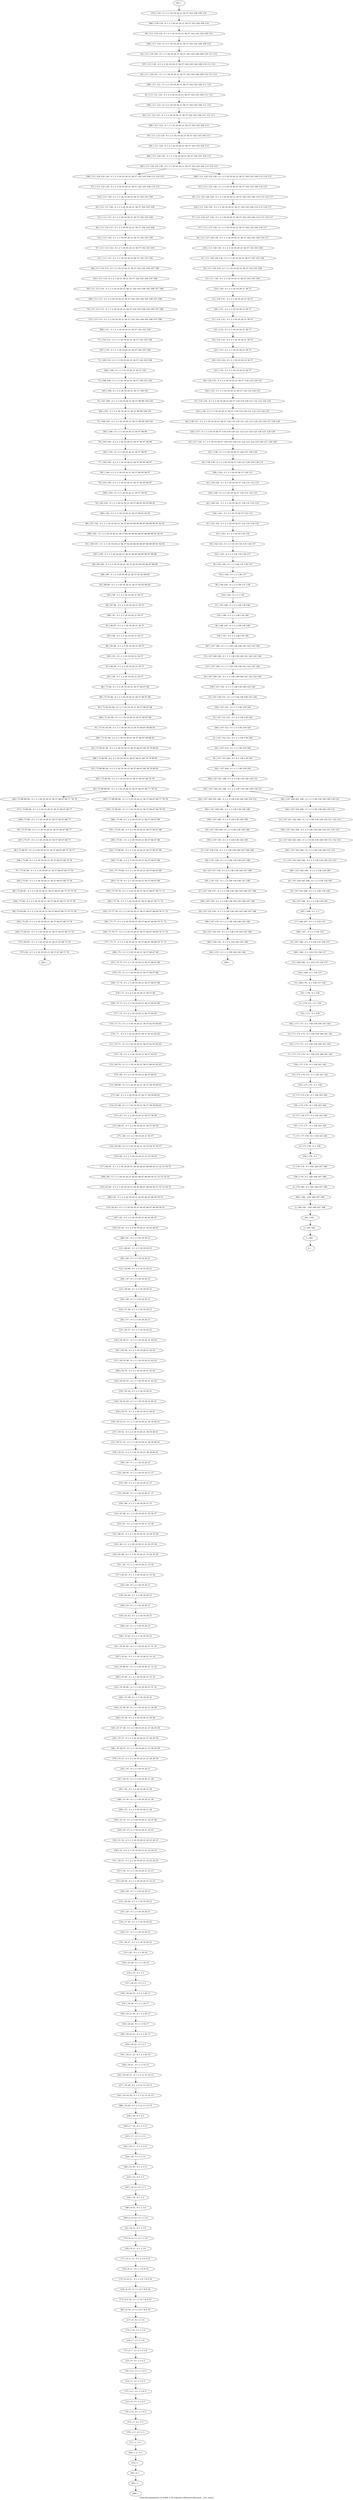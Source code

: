 digraph G {
graph [label="Tree-decomposition of width 3 for register allocator (function _test_start)"]
0[label="0 | : "];
1[label="1 | 182 : "];
2[label="2 | 181 182 : "];
3[label="3 | 180 181 : 165 166 167 168 "];
4[label="4 | 179 180 : 0 1 165 166 167 168 "];
5[label="5 | 178 179 : 0 1 165 166 167 168 "];
6[label="6 | 171 178 : 0 1 158 "];
7[label="7 | 171 177 178 : 0 1 158 163 164 "];
8[label="8 | 171 176 177 : 0 1 158 163 164 "];
9[label="9 | 171 175 176 : 0 1 158 163 164 "];
10[label="10 | 171 174 175 : 0 1 158 161 162 "];
11[label="11 | 171 173 174 : 0 1 158 159 160 161 162 "];
12[label="12 | 171 172 173 : 0 1 158 159 160 161 162 "];
13[label="13 | 170 171 : 0 1 158 "];
14[label="14 | 169 170 : 0 1 156 157 158 "];
15[label="15 | 168 169 : 0 1 154 155 156 157 "];
16[label="16 | 167 168 : 0 1 2 3 154 155 156 157 "];
17[label="17 | 166 167 : 0 1 2 3 154 155 "];
18[label="18 | 147 166 : 0 1 2 3 138 139 140 "];
19[label="19 | 147 165 166 : 0 1 2 3 138 139 140 "];
20[label="20 | 147 164 165 166 : 0 1 2 3 138 139 140 "];
21[label="21 | 147 163 164 166 : 0 1 2 3 138 139 140 152 153 "];
22[label="22 | 147 162 163 166 : 0 1 2 3 138 139 140 150 151 152 153 "];
23[label="23 | 147 161 162 166 : 0 1 2 3 138 139 140 150 151 152 153 "];
24[label="24 | 147 159 160 : 0 1 2 3 138 139 140 149 "];
25[label="25 | 147 158 159 : 0 1 2 3 138 139 140 147 148 149 "];
26[label="26 | 147 157 158 : 0 1 2 3 138 139 140 147 148 "];
27[label="27 | 147 156 157 : 0 1 2 3 138 139 140 145 146 147 148 "];
28[label="28 | 147 155 156 : 0 1 2 3 138 139 140 145 146 147 148 "];
29[label="29 | 147 154 155 : 0 1 2 3 138 139 140 145 146 "];
30[label="30 | 147 153 166 : 0 1 2 3 138 139 140 "];
31[label="31 | 147 152 153 : 0 1 2 3 138 139 140 "];
32[label="32 | 147 151 152 : 0 1 2 3 138 139 140 "];
33[label="33 | 147 150 151 : 0 1 2 3 138 139 140 143 144 "];
34[label="34 | 147 149 150 : 0 1 2 3 138 139 140 141 142 143 144 "];
35[label="35 | 147 148 149 : 0 1 2 3 138 139 140 141 142 143 144 "];
36[label="36 | 146 147 : 0 1 2 3 138 139 140 "];
37[label="37 | 145 146 : 0 1 2 3 138 139 140 "];
38[label="38 | 144 145 : 0 1 2 3 136 137 138 "];
39[label="39 | 143 144 : 0 1 2 3 134 135 136 137 "];
40[label="40 | 142 143 : 0 1 2 3 18 19 134 135 136 137 "];
41[label="41 | 141 142 : 0 1 2 3 18 19 56 57 132 133 134 135 "];
42[label="42 | 140 141 : 0 1 2 3 18 19 56 57 130 131 132 133 "];
43[label="43 | 139 140 : 0 1 2 3 18 19 56 57 130 131 132 133 "];
44[label="44 | 138 139 : 0 1 2 3 18 19 56 57 126 127 128 129 130 131 "];
45[label="45 | 137 138 : 0 1 2 3 18 19 56 57 118 119 120 121 122 123 124 125 126 127 128 129 "];
46[label="46 | 136 137 : 0 1 2 3 18 19 20 21 56 57 118 119 120 121 122 123 124 125 126 127 128 129 "];
47[label="47 | 135 136 : 0 1 2 3 18 19 20 21 56 57 118 119 120 121 122 123 124 125 "];
48[label="48 | 134 135 : 0 1 2 3 18 19 20 21 56 57 118 119 120 121 "];
49[label="49 | 133 134 : 0 1 2 3 18 19 20 21 56 57 "];
50[label="50 | 132 133 : 0 1 2 3 18 19 20 21 56 57 "];
51[label="51 | 131 132 : 0 1 2 3 18 19 20 21 56 57 "];
52[label="52 | 130 131 : 0 1 2 3 18 19 20 21 56 57 "];
53[label="53 | 111 130 : 0 1 2 3 18 19 20 21 56 57 102 103 104 "];
54[label="54 | 111 129 130 : 0 1 2 3 18 19 20 21 56 57 102 103 104 "];
55[label="55 | 111 128 129 130 : 0 1 2 3 18 19 20 21 56 57 102 103 104 "];
56[label="56 | 111 127 128 130 : 0 1 2 3 18 19 20 21 56 57 102 103 104 116 117 "];
57[label="57 | 111 126 127 130 : 0 1 2 3 18 19 20 21 56 57 102 103 104 114 115 116 117 "];
58[label="58 | 111 125 126 130 : 0 1 2 3 18 19 20 21 56 57 102 103 104 114 115 116 117 "];
59[label="59 | 111 123 124 : 0 1 2 3 18 19 20 21 56 57 102 103 104 113 "];
60[label="60 | 111 122 123 : 0 1 2 3 18 19 20 21 56 57 102 103 104 111 112 113 "];
61[label="61 | 111 121 122 : 0 1 2 3 18 19 20 21 56 57 102 103 104 111 112 "];
62[label="62 | 111 120 121 : 0 1 2 3 18 19 20 21 56 57 102 103 104 109 110 111 112 "];
63[label="63 | 111 119 120 : 0 1 2 3 18 19 20 21 56 57 102 103 104 109 110 111 112 "];
64[label="64 | 111 118 119 : 0 1 2 3 18 19 20 21 56 57 102 103 104 109 110 "];
65[label="65 | 111 117 130 : 0 1 2 3 18 19 20 21 56 57 102 103 104 "];
66[label="66 | 111 116 117 : 0 1 2 3 18 19 20 21 56 57 102 103 104 "];
67[label="67 | 111 115 116 : 0 1 2 3 18 19 20 21 56 57 102 103 104 "];
68[label="68 | 111 114 115 : 0 1 2 3 18 19 20 21 56 57 102 103 104 107 108 "];
69[label="69 | 111 113 114 : 0 1 2 3 18 19 20 21 56 57 102 103 104 105 106 107 108 "];
70[label="70 | 111 112 113 : 0 1 2 3 18 19 20 21 56 57 102 103 104 105 106 107 108 "];
71[label="71 | 110 111 : 0 1 2 3 18 19 20 21 56 57 102 103 104 "];
72[label="72 | 109 110 : 0 1 2 3 18 19 20 21 56 57 102 103 104 "];
73[label="73 | 108 109 : 0 1 2 3 18 19 20 21 56 57 100 101 102 "];
74[label="74 | 107 108 : 0 1 2 3 18 19 20 21 56 57 98 99 100 101 "];
75[label="75 | 106 107 : 0 1 2 3 18 19 20 21 56 57 98 99 100 101 "];
76[label="76 | 105 106 : 0 1 2 3 18 19 20 21 56 57 96 97 98 99 "];
77[label="77 | 104 105 : 0 1 2 3 18 19 20 21 56 57 94 95 96 97 "];
78[label="78 | 103 104 : 0 1 2 3 18 19 20 21 56 57 94 95 96 97 "];
79[label="79 | 102 103 : 0 1 2 3 18 19 20 21 56 57 90 91 92 93 94 95 "];
80[label="80 | 101 102 : 0 1 2 3 18 19 20 21 56 57 82 83 84 85 86 87 88 89 90 91 92 93 "];
81[label="81 | 100 101 : 0 1 2 3 18 19 20 21 56 57 82 83 84 85 86 87 88 89 90 91 92 93 "];
82[label="82 | 99 100 : 0 1 2 3 18 19 20 21 56 57 82 83 84 85 86 87 88 89 "];
83[label="83 | 98 99 : 0 1 2 3 18 19 20 21 56 57 82 83 84 85 "];
84[label="84 | 97 98 : 0 1 2 3 18 19 20 21 56 57 "];
85[label="85 | 96 97 : 0 1 2 3 18 19 20 21 56 57 "];
86[label="86 | 95 96 : 0 1 2 3 18 19 20 21 56 57 "];
87[label="87 | 94 95 : 0 1 2 3 18 19 20 21 56 57 "];
88[label="88 | 75 94 : 0 1 2 3 18 19 20 21 56 57 66 67 68 "];
89[label="89 | 75 93 94 : 0 1 2 3 18 19 20 21 56 57 66 67 68 "];
90[label="90 | 75 92 93 94 : 0 1 2 3 18 19 20 21 56 57 66 67 68 "];
91[label="91 | 75 91 92 94 : 0 1 2 3 18 19 20 21 56 57 66 67 68 80 81 "];
92[label="92 | 75 90 91 94 : 0 1 2 3 18 19 20 21 56 57 66 67 68 78 79 80 81 "];
93[label="93 | 75 89 90 94 : 0 1 2 3 18 19 20 21 56 57 66 67 68 78 79 80 81 "];
94[label="94 | 75 88 89 94 : 0 1 2 3 18 19 20 21 56 57 66 67 68 77 78 79 "];
95[label="95 | 75 87 88 : 0 1 2 3 18 19 20 21 56 57 66 67 68 77 "];
96[label="96 | 75 86 87 : 0 1 2 3 18 19 20 21 56 57 66 67 68 75 76 77 "];
97[label="97 | 75 85 86 : 0 1 2 3 18 19 20 21 56 57 66 67 68 75 76 "];
98[label="98 | 75 84 85 : 0 1 2 3 18 19 20 21 56 57 66 67 68 73 74 75 76 "];
99[label="99 | 75 83 84 : 0 1 2 3 18 19 20 21 56 57 66 67 68 73 74 75 76 "];
100[label="100 | 75 82 83 : 0 1 2 3 18 19 20 21 56 57 66 67 68 73 74 "];
101[label="101 | 75 81 94 : 0 1 2 3 18 19 20 21 56 57 66 67 68 "];
102[label="102 | 75 80 81 : 0 1 2 3 18 19 20 21 56 57 66 67 68 "];
103[label="103 | 75 79 80 : 0 1 2 3 18 19 20 21 56 57 66 67 68 "];
104[label="104 | 75 78 79 : 0 1 2 3 18 19 20 21 56 57 66 67 68 71 72 "];
105[label="105 | 75 77 78 : 0 1 2 3 18 19 20 21 56 57 66 67 68 69 70 71 72 "];
106[label="106 | 75 76 77 : 0 1 2 3 18 19 20 21 56 57 66 67 68 69 70 71 72 "];
107[label="107 | 74 75 : 0 1 2 3 18 19 20 21 56 57 66 67 68 "];
108[label="108 | 73 74 : 0 1 2 3 18 19 20 21 56 57 66 67 68 "];
109[label="109 | 72 73 : 0 1 2 3 18 19 20 21 56 57 64 65 66 "];
110[label="110 | 71 72 : 0 1 2 3 18 19 20 21 56 57 62 63 64 65 "];
111[label="111 | 70 71 : 0 1 2 3 18 19 20 21 56 57 62 63 64 65 "];
112[label="112 | 69 70 : 0 1 2 3 18 19 20 21 56 57 60 61 62 63 "];
113[label="113 | 68 69 : 0 1 2 3 18 19 20 21 56 57 58 59 60 61 "];
114[label="114 | 67 68 : 0 1 2 3 18 19 20 21 56 57 58 59 60 61 "];
115[label="115 | 66 67 : 0 1 2 3 18 19 20 21 56 57 58 59 "];
116[label="116 | 65 66 : 0 1 2 3 18 19 20 21 52 53 54 55 56 57 "];
117[label="117 | 64 65 : 0 1 2 3 18 19 20 21 44 45 46 47 48 49 50 51 52 53 54 55 "];
118[label="118 | 63 64 : 0 1 2 3 18 19 20 21 44 45 46 47 48 49 50 51 52 53 54 55 "];
119[label="119 | 62 63 : 0 1 2 3 18 19 20 21 44 45 46 47 48 49 50 51 "];
120[label="120 | 61 62 : 0 1 2 3 18 19 20 21 44 45 46 47 "];
121[label="121 | 60 61 : 0 1 2 3 18 19 20 21 "];
122[label="122 | 59 60 : 0 1 2 3 18 19 20 21 "];
123[label="123 | 58 59 : 0 1 2 3 18 19 20 21 "];
124[label="124 | 57 58 : 0 1 2 3 18 19 20 21 "];
125[label="125 | 50 57 : 0 1 2 3 18 19 20 21 "];
126[label="126 | 50 56 57 : 0 1 2 3 18 19 20 21 42 43 "];
127[label="127 | 50 55 56 : 0 1 2 3 18 19 20 21 42 43 "];
128[label="128 | 50 54 55 : 0 1 2 3 18 19 20 21 42 43 "];
129[label="129 | 50 53 54 : 0 1 2 3 18 19 20 21 40 41 "];
130[label="130 | 50 52 53 : 0 1 2 3 18 19 20 21 38 39 40 41 "];
131[label="131 | 50 51 52 : 0 1 2 3 18 19 20 21 38 39 40 41 "];
132[label="132 | 49 50 : 0 1 2 3 18 19 20 21 37 "];
133[label="133 | 48 49 : 0 1 2 3 18 19 20 21 37 "];
134[label="134 | 47 48 : 0 1 2 3 18 19 20 21 35 36 37 "];
135[label="135 | 46 47 : 0 1 2 3 18 19 20 21 33 34 35 36 "];
136[label="136 | 45 46 : 0 1 2 3 18 19 20 21 33 34 35 36 "];
137[label="137 | 44 45 : 0 1 2 3 18 19 20 21 33 34 "];
138[label="138 | 43 44 : 0 1 2 3 18 19 20 21 "];
139[label="139 | 42 43 : 0 1 2 3 18 19 20 21 "];
140[label="140 | 35 42 : 0 1 2 3 18 19 20 21 "];
141[label="141 | 35 41 42 : 0 1 2 3 18 19 20 21 31 32 "];
142[label="142 | 35 40 41 : 0 1 2 3 18 19 20 21 31 32 "];
143[label="143 | 35 39 40 : 0 1 2 3 18 19 20 21 31 32 "];
144[label="144 | 35 38 39 : 0 1 2 3 18 19 20 21 29 30 "];
145[label="145 | 35 37 38 : 0 1 2 3 18 19 20 21 27 28 29 30 "];
146[label="146 | 35 36 37 : 0 1 2 3 18 19 20 21 27 28 29 30 "];
147[label="147 | 34 35 : 0 1 2 3 18 19 20 21 26 "];
148[label="148 | 33 34 : 0 1 2 3 18 19 20 21 26 "];
149[label="149 | 32 33 : 0 1 2 3 18 19 20 21 24 25 26 "];
150[label="150 | 31 32 : 0 1 2 3 18 19 20 21 22 23 24 25 "];
151[label="151 | 30 31 : 0 1 2 3 18 19 20 21 22 23 24 25 "];
152[label="152 | 29 30 : 0 1 2 3 18 19 20 21 22 23 "];
153[label="153 | 28 29 : 0 1 2 3 18 19 20 21 "];
154[label="154 | 27 28 : 0 1 2 3 18 19 20 21 "];
155[label="155 | 26 27 : 0 1 2 3 18 19 20 21 "];
156[label="156 | 25 26 : 0 1 2 3 18 19 "];
157[label="157 | 18 25 : 0 1 2 3 "];
158[label="158 | 18 24 25 : 0 1 2 3 16 17 "];
159[label="159 | 18 23 24 : 0 1 2 3 16 17 "];
160[label="160 | 18 22 23 : 0 1 2 3 16 17 "];
161[label="161 | 18 21 22 : 0 1 2 3 14 15 "];
162[label="162 | 18 20 21 : 0 1 2 3 12 13 14 15 "];
163[label="163 | 18 19 20 : 0 1 2 3 12 13 14 15 "];
164[label="164 | 17 18 : 0 1 2 3 11 "];
165[label="165 | 16 17 : 0 1 2 3 11 "];
166[label="166 | 15 16 : 0 1 2 3 11 "];
167[label="167 | 14 15 : 0 1 2 3 "];
168[label="168 | 8 14 : 0 1 2 3 6 "];
169[label="169 | 8 13 14 : 0 1 2 3 6 "];
170[label="170 | 8 12 13 : 0 1 2 3 6 "];
171[label="171 | 8 11 12 : 0 1 2 3 6 9 10 "];
172[label="172 | 8 10 11 : 0 1 2 3 6 7 8 9 10 "];
173[label="173 | 8 9 10 : 0 1 2 3 6 7 8 9 10 "];
174[label="174 | 7 8 : 0 1 2 3 6 "];
175[label="175 | 6 7 : 0 1 2 3 4 5 6 "];
176[label="176 | 5 6 : 0 1 2 3 4 5 "];
177[label="177 | 4 5 : 0 1 2 3 4 5 "];
178[label="178 | 3 4 : 0 1 2 3 4 5 "];
179[label="179 | 2 3 : 0 1 2 3 "];
180[label="180 | 1 2 : 0 1 "];
181[label="181 | 0 1 : "];
182[label="182 | 147 160 161 166 : 0 1 2 3 138 139 140 149 150 151 "];
183[label="183 | 111 124 125 130 : 0 1 2 3 18 19 20 21 56 57 102 103 104 113 114 115 "];
184[label="184 | 75 88 89 94 : 0 1 2 3 18 19 20 21 56 57 66 67 68 77 78 79 "];
185[label="185 | 75 88 89 94 : 0 1 2 3 18 19 20 21 56 57 66 67 68 77 78 79 "];
186[label="186 | 111 124 125 130 : 0 1 2 3 18 19 20 21 56 57 102 103 104 113 114 115 "];
187[label="187 | 147 160 161 166 : 0 1 2 3 138 139 140 149 150 151 "];
188[label="188 | : "];
189[label="189 | 147 155 : 0 1 2 3 138 139 140 145 146 "];
190[label="190 | 147 156 : 0 1 2 3 138 139 140 145 146 147 148 "];
191[label="191 | 147 157 : 0 1 2 3 138 139 140 147 148 "];
192[label="192 | 147 158 : 0 1 2 3 138 139 140 147 148 "];
193[label="193 | 147 159 : 0 1 2 3 138 139 140 149 "];
194[label="194 | 147 160 : 0 1 2 3 138 139 140 149 "];
195[label="195 | : "];
196[label="196 | 111 119 : 0 1 2 3 18 19 20 21 56 57 102 103 104 109 110 "];
197[label="197 | 111 120 : 0 1 2 3 18 19 20 21 56 57 102 103 104 109 110 111 112 "];
198[label="198 | 111 121 : 0 1 2 3 18 19 20 21 56 57 102 103 104 111 112 "];
199[label="199 | 111 122 : 0 1 2 3 18 19 20 21 56 57 102 103 104 111 112 "];
200[label="200 | 111 123 : 0 1 2 3 18 19 20 21 56 57 102 103 104 113 "];
201[label="201 | 111 124 : 0 1 2 3 18 19 20 21 56 57 102 103 104 113 "];
202[label="202 | : "];
203[label="203 | 75 83 : 0 1 2 3 18 19 20 21 56 57 66 67 68 73 74 "];
204[label="204 | 75 84 : 0 1 2 3 18 19 20 21 56 57 66 67 68 73 74 75 76 "];
205[label="205 | 75 85 : 0 1 2 3 18 19 20 21 56 57 66 67 68 75 76 "];
206[label="206 | 75 86 : 0 1 2 3 18 19 20 21 56 57 66 67 68 75 76 "];
207[label="207 | 75 87 : 0 1 2 3 18 19 20 21 56 57 66 67 68 77 "];
208[label="208 | 75 88 : 0 1 2 3 18 19 20 21 56 57 66 67 68 77 "];
209[label="209 | : "];
210[label="210 | 1 : "];
211[label="211 | 2 : 0 1 "];
212[label="212 | 3 : 0 1 2 3 "];
213[label="213 | 4 : 0 1 2 3 4 5 "];
214[label="214 | 5 : 0 1 2 3 4 5 "];
215[label="215 | 6 : 0 1 2 3 4 5 "];
216[label="216 | 7 : 0 1 2 3 6 "];
217[label="217 | 8 : 0 1 2 3 6 "];
218[label="218 | 8 10 : 0 1 2 3 6 7 8 9 10 "];
219[label="219 | 8 11 : 0 1 2 3 6 9 10 "];
220[label="220 | 8 12 : 0 1 2 3 6 "];
221[label="221 | 8 13 : 0 1 2 3 6 "];
222[label="222 | 14 : 0 1 2 3 "];
223[label="223 | 15 : 0 1 2 3 "];
224[label="224 | 16 : 0 1 2 3 11 "];
225[label="225 | 17 : 0 1 2 3 11 "];
226[label="226 | 18 : 0 1 2 3 "];
227[label="227 | 18 20 : 0 1 2 3 12 13 14 15 "];
228[label="228 | 18 21 : 0 1 2 3 14 15 "];
229[label="229 | 18 22 : 0 1 2 3 "];
230[label="230 | 18 23 : 0 1 2 3 16 17 "];
231[label="231 | 18 24 : 0 1 2 3 16 17 "];
232[label="232 | 25 : 0 1 2 3 "];
233[label="233 | 26 : 0 1 2 3 18 19 "];
234[label="234 | 27 : 0 1 2 3 18 19 20 21 "];
235[label="235 | 28 : 0 1 2 3 18 19 20 21 "];
236[label="236 | 29 : 0 1 2 3 18 19 20 21 "];
237[label="237 | 30 : 0 1 2 3 18 19 20 21 22 23 "];
238[label="238 | 31 : 0 1 2 3 18 19 20 21 22 23 24 25 "];
239[label="239 | 32 : 0 1 2 3 18 19 20 21 24 25 "];
240[label="240 | 33 : 0 1 2 3 18 19 20 21 26 "];
241[label="241 | 34 : 0 1 2 3 18 19 20 21 26 "];
242[label="242 | 35 : 0 1 2 3 18 19 20 21 "];
243[label="243 | 35 37 : 0 1 2 3 18 19 20 21 27 28 29 30 "];
244[label="244 | 35 38 : 0 1 2 3 18 19 20 21 29 30 "];
245[label="245 | 35 39 : 0 1 2 3 18 19 20 21 "];
246[label="246 | 35 40 : 0 1 2 3 18 19 20 21 31 32 "];
247[label="247 | 35 41 : 0 1 2 3 18 19 20 21 31 32 "];
248[label="248 | 42 : 0 1 2 3 18 19 20 21 "];
249[label="249 | 43 : 0 1 2 3 18 19 20 21 "];
250[label="250 | 44 : 0 1 2 3 18 19 20 21 "];
251[label="251 | 45 : 0 1 2 3 18 19 20 21 33 34 "];
252[label="252 | 46 : 0 1 2 3 18 19 20 21 33 34 35 36 "];
253[label="253 | 47 : 0 1 2 3 18 19 20 21 35 36 "];
254[label="254 | 48 : 0 1 2 3 18 19 20 21 37 "];
255[label="255 | 49 : 0 1 2 3 18 19 20 21 37 "];
256[label="256 | 50 : 0 1 2 3 18 19 20 21 "];
257[label="257 | 50 52 : 0 1 2 3 18 19 20 21 38 39 40 41 "];
258[label="258 | 50 53 : 0 1 2 3 18 19 20 21 40 41 "];
259[label="259 | 50 54 : 0 1 2 3 18 19 20 21 "];
260[label="260 | 50 55 : 0 1 2 3 18 19 20 21 42 43 "];
261[label="261 | 50 56 : 0 1 2 3 18 19 20 21 42 43 "];
262[label="262 | 57 : 0 1 2 3 18 19 20 21 "];
263[label="263 | 58 : 0 1 2 3 18 19 20 21 "];
264[label="264 | 59 : 0 1 2 3 18 19 20 21 "];
265[label="265 | 60 : 0 1 2 3 18 19 20 21 "];
266[label="266 | 61 : 0 1 2 3 18 19 20 21 "];
267[label="267 | 62 : 0 1 2 3 18 19 20 21 44 45 46 47 "];
268[label="268 | 63 : 0 1 2 3 18 19 20 21 44 45 46 47 48 49 50 51 "];
269[label="269 | 64 : 0 1 2 3 18 19 20 21 44 45 46 47 48 49 50 51 52 53 54 55 "];
270[label="270 | 65 : 0 1 2 3 18 19 20 21 52 53 54 55 "];
271[label="271 | 66 : 0 1 2 3 18 19 20 21 56 57 "];
272[label="272 | 67 : 0 1 2 3 18 19 20 21 56 57 58 59 "];
273[label="273 | 68 : 0 1 2 3 18 19 20 21 56 57 58 59 60 61 "];
274[label="274 | 69 : 0 1 2 3 18 19 20 21 56 57 60 61 "];
275[label="275 | 70 : 0 1 2 3 18 19 20 21 56 57 62 63 "];
276[label="276 | 71 : 0 1 2 3 18 19 20 21 56 57 62 63 64 65 "];
277[label="277 | 72 : 0 1 2 3 18 19 20 21 56 57 64 65 "];
278[label="278 | 73 : 0 1 2 3 18 19 20 21 56 57 66 "];
279[label="279 | 74 : 0 1 2 3 18 19 20 21 56 57 66 67 68 "];
280[label="280 | 75 : 0 1 2 3 18 19 20 21 56 57 66 67 68 "];
281[label="281 | 75 77 : 0 1 2 3 18 19 20 21 56 57 66 67 68 69 70 71 72 "];
282[label="282 | 75 78 : 0 1 2 3 18 19 20 21 56 57 66 67 68 71 72 "];
283[label="283 | 75 79 : 0 1 2 3 18 19 20 21 56 57 66 67 68 "];
284[label="284 | 75 80 : 0 1 2 3 18 19 20 21 56 57 66 67 68 "];
285[label="285 | 75 81 : 0 1 2 3 18 19 20 21 56 57 66 67 68 "];
286[label="286 | 75 94 : 0 1 2 3 18 19 20 21 56 57 66 67 68 "];
287[label="287 | 75 89 94 : 0 1 2 3 18 19 20 21 56 57 66 67 68 78 79 "];
288[label="288 | 75 90 94 : 0 1 2 3 18 19 20 21 56 57 66 67 68 78 79 80 81 "];
289[label="289 | 75 91 94 : 0 1 2 3 18 19 20 21 56 57 66 67 68 80 81 "];
290[label="290 | 75 92 94 : 0 1 2 3 18 19 20 21 56 57 66 67 68 "];
291[label="291 | 94 : 0 1 2 3 18 19 20 21 56 57 "];
292[label="292 | 95 : 0 1 2 3 18 19 20 21 56 57 "];
293[label="293 | 96 : 0 1 2 3 18 19 20 21 56 57 "];
294[label="294 | 97 : 0 1 2 3 18 19 20 21 56 57 "];
295[label="295 | 98 : 0 1 2 3 18 19 20 21 56 57 "];
296[label="296 | 99 : 0 1 2 3 18 19 20 21 56 57 82 83 84 85 "];
297[label="297 | 100 : 0 1 2 3 18 19 20 21 56 57 82 83 84 85 86 87 88 89 "];
298[label="298 | 101 : 0 1 2 3 18 19 20 21 56 57 82 83 84 85 86 87 88 89 90 91 92 93 "];
299[label="299 | 102 : 0 1 2 3 18 19 20 21 56 57 90 91 92 93 "];
300[label="300 | 103 : 0 1 2 3 18 19 20 21 56 57 94 95 "];
301[label="301 | 104 : 0 1 2 3 18 19 20 21 56 57 94 95 96 97 "];
302[label="302 | 105 : 0 1 2 3 18 19 20 21 56 57 96 97 "];
303[label="303 | 106 : 0 1 2 3 18 19 20 21 56 57 98 99 "];
304[label="304 | 107 : 0 1 2 3 18 19 20 21 56 57 98 99 100 101 "];
305[label="305 | 108 : 0 1 2 3 18 19 20 21 56 57 100 101 "];
306[label="306 | 109 : 0 1 2 3 18 19 20 21 56 57 102 "];
307[label="307 | 110 : 0 1 2 3 18 19 20 21 56 57 102 103 104 "];
308[label="308 | 111 : 0 1 2 3 18 19 20 21 56 57 102 103 104 "];
309[label="309 | 111 113 : 0 1 2 3 18 19 20 21 56 57 102 103 104 105 106 107 108 "];
310[label="310 | 111 114 : 0 1 2 3 18 19 20 21 56 57 102 103 104 107 108 "];
311[label="311 | 111 115 : 0 1 2 3 18 19 20 21 56 57 102 103 104 "];
312[label="312 | 111 116 : 0 1 2 3 18 19 20 21 56 57 102 103 104 "];
313[label="313 | 111 117 : 0 1 2 3 18 19 20 21 56 57 102 103 104 "];
314[label="314 | 111 130 : 0 1 2 3 18 19 20 21 56 57 102 103 104 "];
315[label="315 | 111 125 130 : 0 1 2 3 18 19 20 21 56 57 102 103 104 114 115 "];
316[label="316 | 111 126 130 : 0 1 2 3 18 19 20 21 56 57 102 103 104 114 115 116 117 "];
317[label="317 | 111 127 130 : 0 1 2 3 18 19 20 21 56 57 102 103 104 116 117 "];
318[label="318 | 111 128 130 : 0 1 2 3 18 19 20 21 56 57 102 103 104 "];
319[label="319 | 130 : 0 1 2 3 18 19 20 21 56 57 "];
320[label="320 | 131 : 0 1 2 3 18 19 20 21 56 57 "];
321[label="321 | 132 : 0 1 2 3 18 19 20 21 56 57 "];
322[label="322 | 133 : 0 1 2 3 18 19 20 21 56 57 "];
323[label="323 | 134 : 0 1 2 3 18 19 20 21 56 57 "];
324[label="324 | 135 : 0 1 2 3 18 19 20 21 56 57 118 119 120 121 "];
325[label="325 | 136 : 0 1 2 3 18 19 20 21 56 57 118 119 120 121 122 123 124 125 "];
326[label="326 | 137 : 0 1 2 3 18 19 56 57 118 119 120 121 122 123 124 125 126 127 128 129 "];
327[label="327 | 138 : 0 1 2 3 18 19 56 57 126 127 128 129 "];
328[label="328 | 139 : 0 1 2 3 18 19 56 57 130 131 "];
329[label="329 | 140 : 0 1 2 3 18 19 56 57 130 131 132 133 "];
330[label="330 | 141 : 0 1 2 3 18 19 56 57 132 133 "];
331[label="331 | 142 : 0 1 2 3 18 19 134 135 "];
332[label="332 | 143 : 0 1 2 3 134 135 136 137 "];
333[label="333 | 144 : 0 1 2 3 136 137 "];
334[label="334 | 145 : 0 1 2 3 138 "];
335[label="335 | 146 : 0 1 2 3 138 139 140 "];
336[label="336 | 147 : 0 1 2 3 138 139 140 "];
337[label="337 | 147 149 : 0 1 2 3 138 139 140 141 142 143 144 "];
338[label="338 | 147 150 : 0 1 2 3 138 139 140 143 144 "];
339[label="339 | 147 151 : 0 1 2 3 138 139 140 "];
340[label="340 | 147 152 : 0 1 2 3 138 139 140 "];
341[label="341 | 147 153 : 0 1 2 3 138 139 140 "];
342[label="342 | 147 166 : 0 1 2 3 138 139 140 "];
343[label="343 | 147 161 166 : 0 1 2 3 138 139 140 150 151 "];
344[label="344 | 147 162 166 : 0 1 2 3 138 139 140 150 151 152 153 "];
345[label="345 | 147 163 166 : 0 1 2 3 138 139 140 152 153 "];
346[label="346 | 147 164 166 : 0 1 2 3 138 139 140 "];
347[label="347 | 166 : 0 1 2 3 "];
348[label="348 | 167 : 0 1 2 3 154 155 "];
349[label="349 | 168 : 0 1 154 155 156 157 "];
350[label="350 | 169 : 0 1 156 157 "];
351[label="351 | 170 : 0 1 158 "];
352[label="352 | 171 : 0 1 158 "];
353[label="353 | 171 173 : 0 1 158 159 160 161 162 "];
354[label="354 | 171 174 : 0 1 158 161 162 "];
355[label="355 | 171 175 : 0 1 158 "];
356[label="356 | 171 176 : 0 1 158 163 164 "];
357[label="357 | 171 177 : 0 1 158 163 164 "];
358[label="358 | 178 : 0 1 "];
359[label="359 | 179 : 0 1 165 166 167 168 "];
360[label="360 | 180 : 165 166 167 168 "];
361[label="361 | 181 : "];
362[label="362 | 171 173 : 0 1 158 159 160 161 162 "];
363[label="363 | 147 160 166 : 0 1 2 3 138 139 140 149 "];
364[label="364 | 154 155 : 0 1 2 3 139 140 145 146 "];
365[label="365 | 155 : 0 1 2 3 139 140 145 146 "];
366[label="366 | 147 161 166 : 0 1 2 3 138 139 140 150 151 "];
367[label="367 | 147 149 : 0 1 2 3 138 139 140 141 142 143 144 "];
368[label="368 | 111 124 130 : 0 1 2 3 18 19 20 21 56 57 102 103 104 113 "];
369[label="369 | 118 119 : 0 1 2 3 18 19 20 21 56 57 103 104 109 110 "];
370[label="370 | 119 : 0 1 2 3 18 19 20 21 56 57 103 104 109 110 "];
371[label="371 | 111 125 130 : 0 1 2 3 18 19 20 21 56 57 102 103 104 114 115 "];
372[label="372 | 111 113 : 0 1 2 3 18 19 20 21 56 57 102 103 104 105 106 107 108 "];
373[label="373 | 75 88 94 : 0 1 2 3 18 19 20 21 56 57 66 67 68 77 "];
374[label="374 | 82 83 : 0 1 2 3 18 19 20 21 56 57 67 68 73 74 "];
375[label="375 | 83 : 0 1 2 3 18 19 20 21 56 57 67 68 73 74 "];
376[label="376 | 75 89 94 : 0 1 2 3 18 19 20 21 56 57 66 67 68 78 79 "];
377[label="377 | 75 77 : 0 1 2 3 18 19 20 21 56 57 66 67 68 69 70 71 72 "];
378[label="378 | 50 52 : 0 1 2 3 18 19 20 21 38 39 40 41 "];
379[label="379 | 35 37 : 0 1 2 3 18 19 20 21 27 28 29 30 "];
380[label="380 | 18 20 : 0 1 2 3 12 13 14 15 "];
381[label="381 | 8 10 : 0 1 2 3 6 7 8 9 10 "];
382[label="382 | 1 : "];
383[label="383 | 147 160 161 166 : 0 1 2 3 138 139 140 149 150 151 "];
384[label="384 | 111 124 125 130 : 0 1 2 3 18 19 20 21 56 57 102 103 104 113 114 115 "];
88->89 ;
89->90 ;
125->126 ;
140->141 ;
157->158 ;
168->169 ;
94->184 ;
94->185 ;
189->29 ;
28->189 ;
190->28 ;
27->190 ;
191->27 ;
26->191 ;
192->26 ;
25->192 ;
193->25 ;
24->193 ;
194->24 ;
203->100 ;
99->203 ;
204->99 ;
98->204 ;
205->98 ;
97->205 ;
206->97 ;
96->206 ;
207->96 ;
95->207 ;
208->95 ;
210->181 ;
180->210 ;
211->180 ;
179->211 ;
212->179 ;
178->212 ;
213->178 ;
177->213 ;
214->177 ;
176->214 ;
215->176 ;
175->215 ;
216->175 ;
174->216 ;
217->174 ;
218->173 ;
172->218 ;
219->172 ;
171->219 ;
220->171 ;
170->220 ;
221->170 ;
169->221 ;
222->168 ;
167->222 ;
223->167 ;
166->223 ;
224->166 ;
165->224 ;
225->165 ;
164->225 ;
226->164 ;
227->163 ;
162->227 ;
228->162 ;
161->228 ;
229->161 ;
160->229 ;
230->160 ;
159->230 ;
231->159 ;
158->231 ;
232->157 ;
156->232 ;
233->156 ;
155->233 ;
234->155 ;
154->234 ;
235->154 ;
153->235 ;
236->153 ;
152->236 ;
237->152 ;
151->237 ;
238->151 ;
150->238 ;
239->150 ;
149->239 ;
240->149 ;
148->240 ;
241->148 ;
147->241 ;
242->147 ;
243->146 ;
145->243 ;
244->145 ;
144->244 ;
245->144 ;
143->245 ;
246->143 ;
142->246 ;
247->142 ;
141->247 ;
248->140 ;
139->248 ;
249->139 ;
138->249 ;
250->138 ;
137->250 ;
251->137 ;
136->251 ;
252->136 ;
135->252 ;
253->135 ;
134->253 ;
254->134 ;
133->254 ;
255->133 ;
132->255 ;
256->132 ;
257->131 ;
130->257 ;
258->130 ;
129->258 ;
259->129 ;
128->259 ;
260->128 ;
127->260 ;
261->127 ;
126->261 ;
262->125 ;
124->262 ;
263->124 ;
123->263 ;
264->123 ;
122->264 ;
265->122 ;
121->265 ;
266->121 ;
120->266 ;
267->120 ;
119->267 ;
268->119 ;
118->268 ;
269->118 ;
117->269 ;
270->117 ;
116->270 ;
271->116 ;
115->271 ;
272->115 ;
114->272 ;
273->114 ;
113->273 ;
274->113 ;
112->274 ;
275->112 ;
111->275 ;
276->111 ;
110->276 ;
277->110 ;
109->277 ;
278->109 ;
108->278 ;
279->108 ;
107->279 ;
280->107 ;
281->106 ;
105->281 ;
282->105 ;
104->282 ;
283->104 ;
103->283 ;
284->103 ;
102->284 ;
285->102 ;
101->285 ;
286->101 ;
287->94 ;
93->287 ;
288->93 ;
92->288 ;
289->92 ;
91->289 ;
290->91 ;
90->290 ;
291->88 ;
87->291 ;
292->87 ;
86->292 ;
293->86 ;
85->293 ;
294->85 ;
84->294 ;
295->84 ;
83->295 ;
296->83 ;
82->296 ;
297->82 ;
81->297 ;
298->81 ;
80->298 ;
299->80 ;
79->299 ;
300->79 ;
78->300 ;
301->78 ;
77->301 ;
302->77 ;
76->302 ;
303->76 ;
75->303 ;
304->75 ;
74->304 ;
305->74 ;
73->305 ;
306->73 ;
72->306 ;
307->72 ;
71->307 ;
308->71 ;
309->70 ;
69->309 ;
310->69 ;
68->310 ;
311->68 ;
67->311 ;
312->67 ;
66->312 ;
313->66 ;
65->313 ;
314->65 ;
363->194 ;
182->363 ;
29->364 ;
365->188 ;
364->365 ;
371->314 ;
186->371 ;
372->308 ;
70->372 ;
373->208 ;
184->373 ;
100->374 ;
375->202 ;
374->375 ;
376->286 ;
185->376 ;
377->280 ;
106->377 ;
378->256 ;
131->378 ;
379->242 ;
146->379 ;
380->226 ;
163->380 ;
381->217 ;
173->381 ;
382->209 ;
181->382 ;
195->370 ;
370->369 ;
369->64 ;
64->196 ;
196->63 ;
63->197 ;
197->62 ;
62->198 ;
198->61 ;
61->199 ;
199->60 ;
60->200 ;
200->59 ;
59->201 ;
201->368 ;
368->183 ;
315->58 ;
58->316 ;
316->57 ;
57->317 ;
317->56 ;
56->318 ;
318->55 ;
55->54 ;
54->53 ;
53->319 ;
319->52 ;
52->320 ;
320->51 ;
51->321 ;
321->50 ;
50->322 ;
322->49 ;
49->323 ;
323->48 ;
48->324 ;
324->47 ;
47->325 ;
325->46 ;
46->326 ;
326->45 ;
45->327 ;
327->44 ;
44->328 ;
328->43 ;
43->329 ;
329->42 ;
42->330 ;
330->41 ;
41->331 ;
331->40 ;
40->332 ;
332->39 ;
39->333 ;
333->38 ;
38->334 ;
334->37 ;
37->335 ;
335->36 ;
36->336 ;
336->367 ;
367->35 ;
35->337 ;
337->34 ;
34->338 ;
338->33 ;
33->339 ;
339->32 ;
32->340 ;
340->31 ;
31->341 ;
341->30 ;
30->342 ;
342->366 ;
366->187 ;
343->23 ;
23->344 ;
344->22 ;
22->345 ;
345->21 ;
21->346 ;
346->20 ;
20->19 ;
19->18 ;
18->347 ;
347->17 ;
17->348 ;
348->16 ;
16->349 ;
349->15 ;
15->350 ;
350->14 ;
14->351 ;
351->13 ;
13->352 ;
352->362 ;
362->12 ;
12->353 ;
353->11 ;
11->354 ;
354->10 ;
10->355 ;
355->9 ;
9->356 ;
356->8 ;
8->357 ;
357->7 ;
7->6 ;
6->358 ;
358->5 ;
5->359 ;
359->4 ;
4->360 ;
360->3 ;
3->361 ;
361->2 ;
2->1 ;
1->0 ;
383->343 ;
384->315 ;
187->182 ;
187->383 ;
183->186 ;
183->384 ;
}
